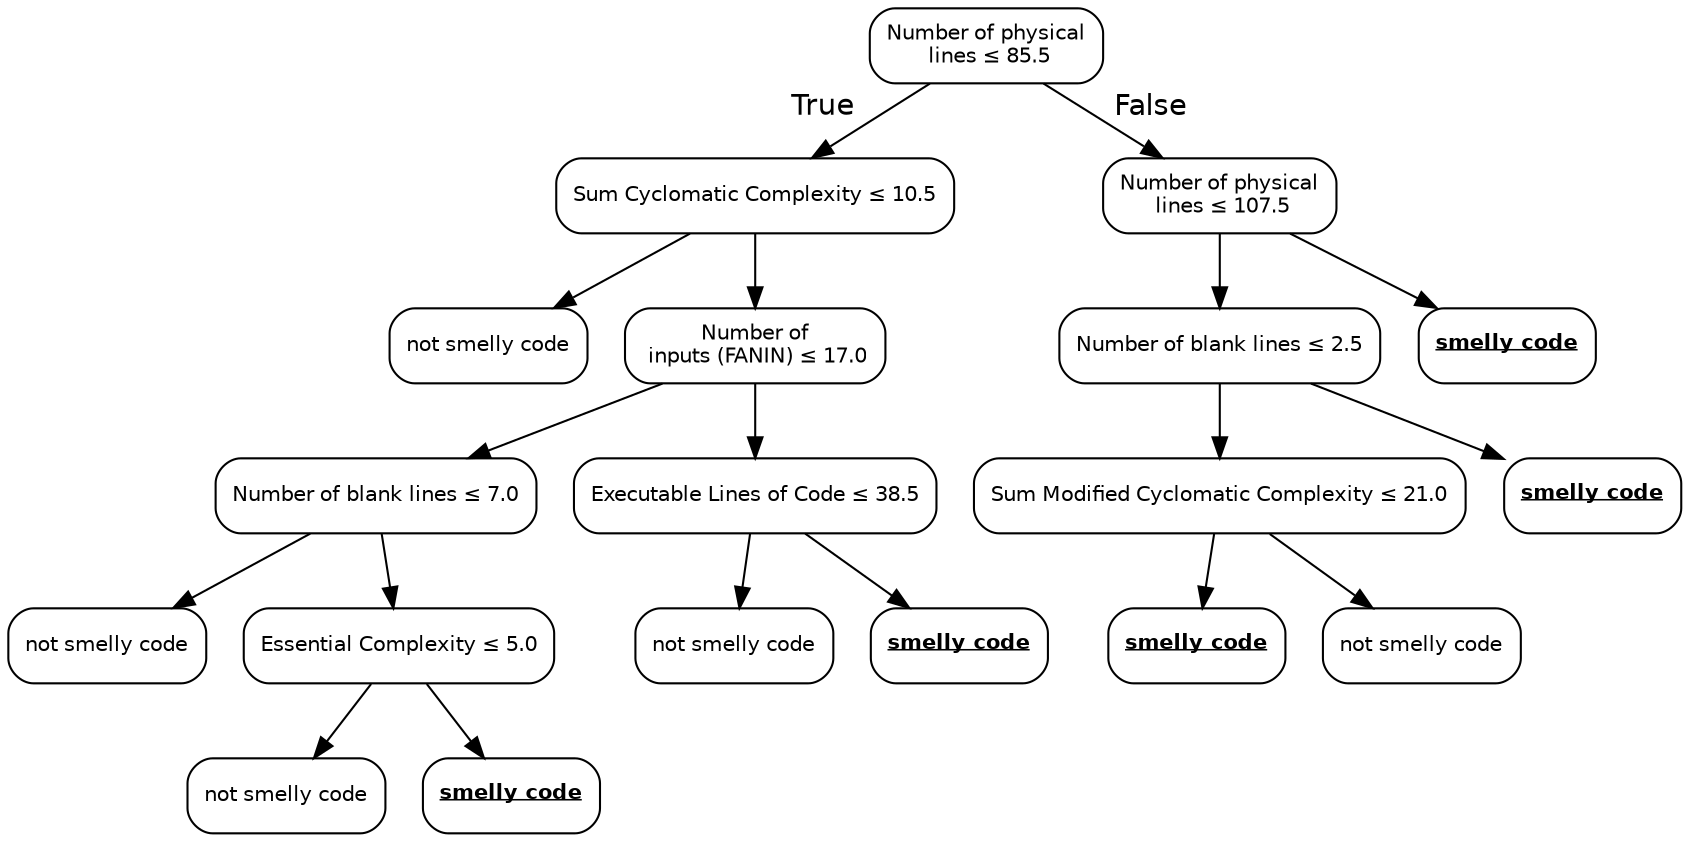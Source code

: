 digraph Tree {
node [color="black", fontname=helvetica, shape=box, style="rounded", width=0.5, fontsize=10];
edge [fontname=helvetica];
0 [label=<Number of physical<br/> lines &le; 85.5>];
1 [label=<Sum Cyclomatic Complexity &le; 10.5>];
0 -> 1  [headlabel="True", labelangle=45, labeldistance="2.5"];
3 [label=<not smelly code>];
1 -> 3;
4 [label=<Number of<br/> inputs (FANIN) &le; 17.0>];
1 -> 4;
5 [label=<Number of blank lines &le; 7.0>];
4 -> 5;
9 [label=<not smelly code>];
5 -> 9;
10 [label=<Essential Complexity &le; 5.0>];
5 -> 10;
17 [label=<not smelly code>];
10 -> 17;
18 [label=<<u><b>smelly code</b></u>>];
10 -> 18;
6 [label=<Executable Lines of Code &le; 38.5>];
4 -> 6;
7 [label=<not smelly code>];
6 -> 7;
8 [label=<<u><b>smelly code</b></u>>];
6 -> 8;
2 [label=<Number of physical<br/> lines &le; 107.5>];
0 -> 2  [headlabel="False", labelangle="-45", labeldistance="2.5"];
11 [label=<Number of blank lines &le; 2.5>];
2 -> 11;
13 [label=<Sum Modified Cyclomatic Complexity &le; 21.0>];
11 -> 13;
15 [label=<<u><b>smelly code</b></u>>];
13 -> 15;
16 [label=<not smelly code>];
13 -> 16;
14 [label=<<u><b>smelly code</b></u>>];
11 -> 14;
12 [label=<<u><b>smelly code</b></u>>];
2 -> 12;
}
